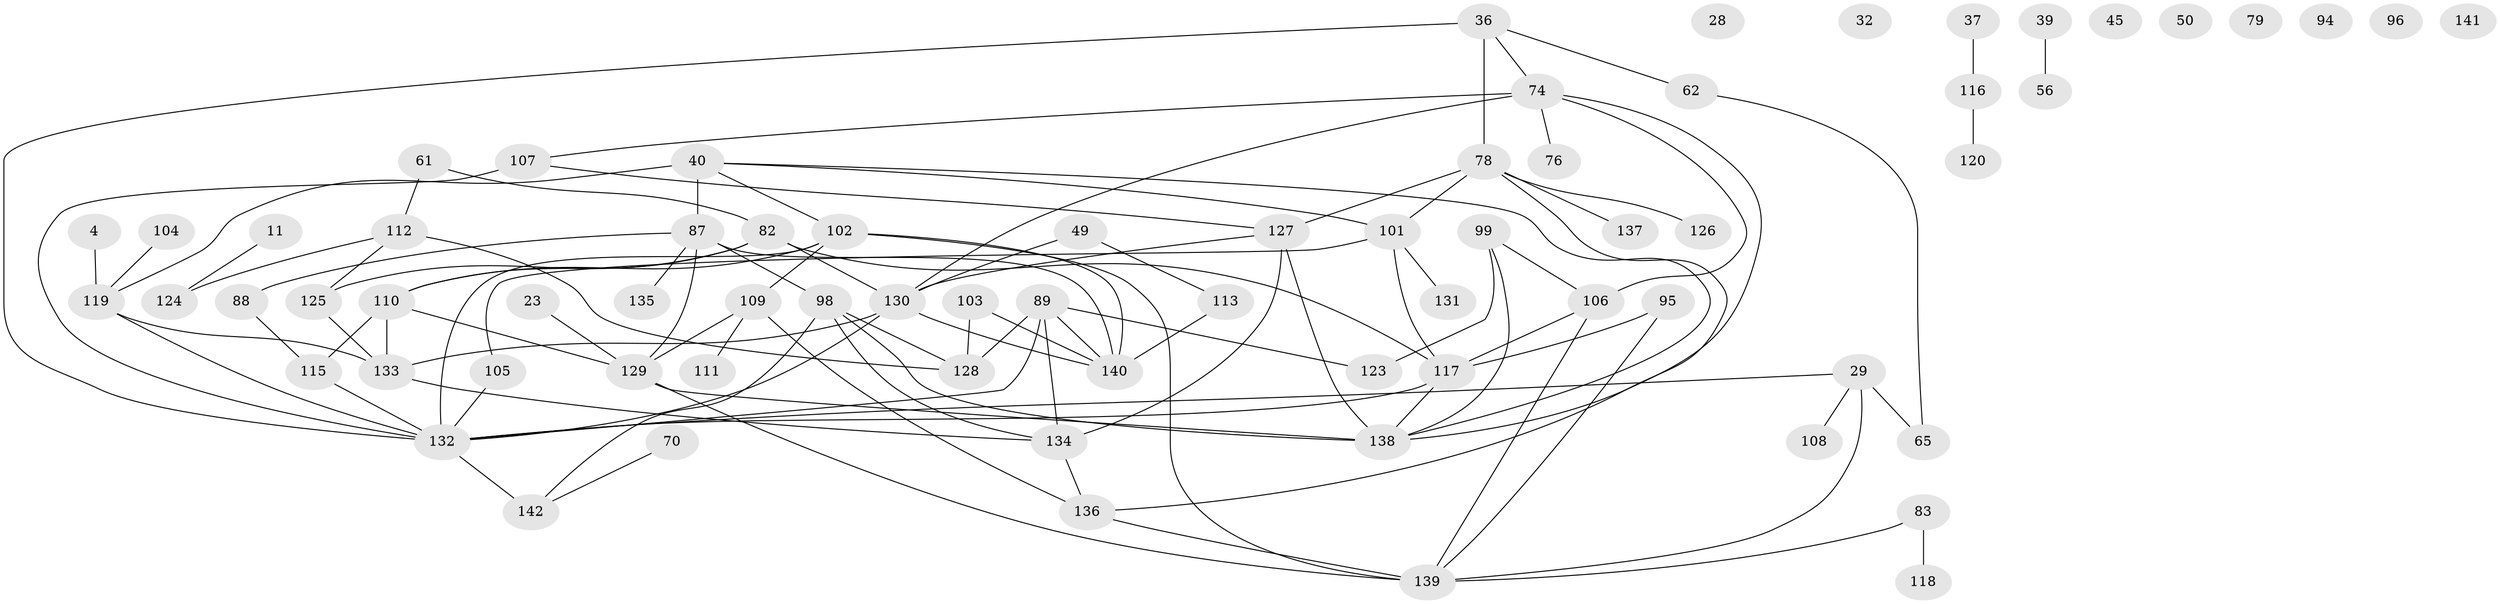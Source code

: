 // original degree distribution, {3: 0.23943661971830985, 2: 0.2676056338028169, 5: 0.07746478873239436, 1: 0.16901408450704225, 4: 0.15492957746478872, 0: 0.056338028169014086, 6: 0.028169014084507043, 7: 0.007042253521126761}
// Generated by graph-tools (version 1.1) at 2025/40/03/09/25 04:40:25]
// undirected, 71 vertices, 105 edges
graph export_dot {
graph [start="1"]
  node [color=gray90,style=filled];
  4;
  11;
  23;
  28;
  29;
  32;
  36;
  37;
  39;
  40 [super="+3"];
  45;
  49;
  50;
  56;
  61;
  62;
  65;
  70;
  74 [super="+55"];
  76;
  78 [super="+13+57"];
  79;
  82;
  83;
  87 [super="+52+84"];
  88;
  89 [super="+85"];
  94;
  95;
  96;
  98 [super="+71+75"];
  99;
  101 [super="+97"];
  102 [super="+80+17+68"];
  103;
  104;
  105;
  106 [super="+2"];
  107;
  108;
  109 [super="+72"];
  110 [super="+26"];
  111;
  112;
  113;
  115;
  116 [super="+30"];
  117 [super="+92"];
  118;
  119;
  120;
  123;
  124;
  125;
  126;
  127 [super="+46+86"];
  128 [super="+59"];
  129 [super="+114+100+38"];
  130 [super="+34"];
  131;
  132 [super="+93+10+73+77+122"];
  133 [super="+19"];
  134 [super="+1+43"];
  135;
  136;
  137;
  138 [super="+90"];
  139 [super="+48"];
  140 [super="+53+54"];
  141;
  142 [super="+121"];
  4 -- 119;
  11 -- 124;
  23 -- 129;
  29 -- 65;
  29 -- 108;
  29 -- 139;
  29 -- 132;
  36 -- 62;
  36 -- 78 [weight=2];
  36 -- 74;
  36 -- 132;
  37 -- 116;
  39 -- 56;
  40 -- 87 [weight=2];
  40 -- 119 [weight=2];
  40 -- 102;
  40 -- 138;
  40 -- 101;
  49 -- 113;
  49 -- 130;
  61 -- 82;
  61 -- 112;
  62 -- 65;
  70 -- 142;
  74 -- 107;
  74 -- 106;
  74 -- 130 [weight=2];
  74 -- 138;
  74 -- 76;
  78 -- 126;
  78 -- 137;
  78 -- 136;
  78 -- 127;
  78 -- 101;
  82 -- 125;
  82 -- 130;
  82 -- 110;
  82 -- 117;
  83 -- 118;
  83 -- 139;
  87 -- 88;
  87 -- 135;
  87 -- 140;
  87 -- 129 [weight=2];
  87 -- 98;
  88 -- 115;
  89 -- 140;
  89 -- 128;
  89 -- 132;
  89 -- 134;
  89 -- 123;
  95 -- 139;
  95 -- 117;
  98 -- 138;
  98 -- 142;
  98 -- 134;
  98 -- 128;
  99 -- 106;
  99 -- 123;
  99 -- 138;
  101 -- 131;
  101 -- 117;
  101 -- 105;
  102 -- 109;
  102 -- 139 [weight=2];
  102 -- 140;
  102 -- 110;
  102 -- 132;
  103 -- 128;
  103 -- 140;
  104 -- 119;
  105 -- 132;
  106 -- 117 [weight=2];
  106 -- 139;
  107 -- 127;
  107 -- 132 [weight=2];
  109 -- 136;
  109 -- 129;
  109 -- 111;
  110 -- 115;
  110 -- 129;
  110 -- 133;
  112 -- 124;
  112 -- 125;
  112 -- 128;
  113 -- 140;
  115 -- 132 [weight=2];
  116 -- 120;
  117 -- 138;
  117 -- 132;
  119 -- 133;
  119 -- 132 [weight=2];
  125 -- 133;
  127 -- 130;
  127 -- 138;
  127 -- 134;
  129 -- 139;
  129 -- 138 [weight=2];
  130 -- 140;
  130 -- 133;
  130 -- 132;
  132 -- 142 [weight=2];
  133 -- 134;
  134 -- 136;
  136 -- 139;
}

